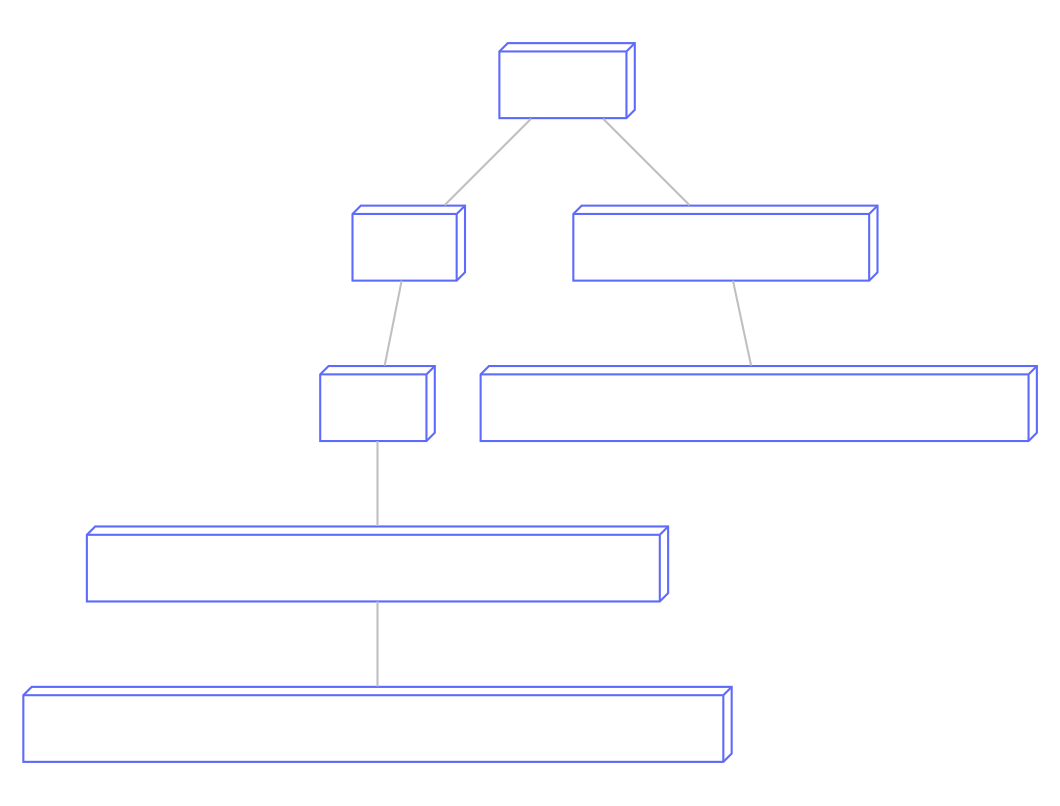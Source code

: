 digraph G {
    graph [dpi = 300];
    nodesep=0.3;
    ranksep=0.2;
    margin=0.1;
    ratio=0.75;
    bgcolor=transparent;
    node [shape=box3d, color="#5D6AFB", fontcolor=white];
    edge [arrowsize=0.8, color=grey, arrowhead=none];
    "/v1.0.0" -> "/card" -> "?loud" -> "request body (user_name=\"Hubert\")" -> "POST response (returning personalised card)";
    "/v1.0.0" -> "/random_numbers" -> "GET response (returning numbers)";
}
